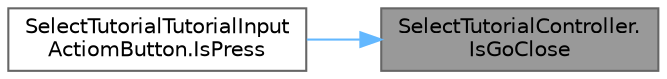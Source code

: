 digraph "SelectTutorialController.IsGoClose"
{
 // LATEX_PDF_SIZE
  bgcolor="transparent";
  edge [fontname=Helvetica,fontsize=10,labelfontname=Helvetica,labelfontsize=10];
  node [fontname=Helvetica,fontsize=10,shape=box,height=0.2,width=0.4];
  rankdir="RL";
  Node1 [id="Node000001",label="SelectTutorialController.\lIsGoClose",height=0.2,width=0.4,color="gray40", fillcolor="grey60", style="filled", fontcolor="black",tooltip=" "];
  Node1 -> Node2 [id="edge1_Node000001_Node000002",dir="back",color="steelblue1",style="solid",tooltip=" "];
  Node2 [id="Node000002",label="SelectTutorialTutorialInput\lActiomButton.IsPress",height=0.2,width=0.4,color="grey40", fillcolor="white", style="filled",URL="$class_select_tutorial_tutorial_input_actiom_button.html#a6223c440bf88127c6eeaf31612bc7a36",tooltip=" "];
}
